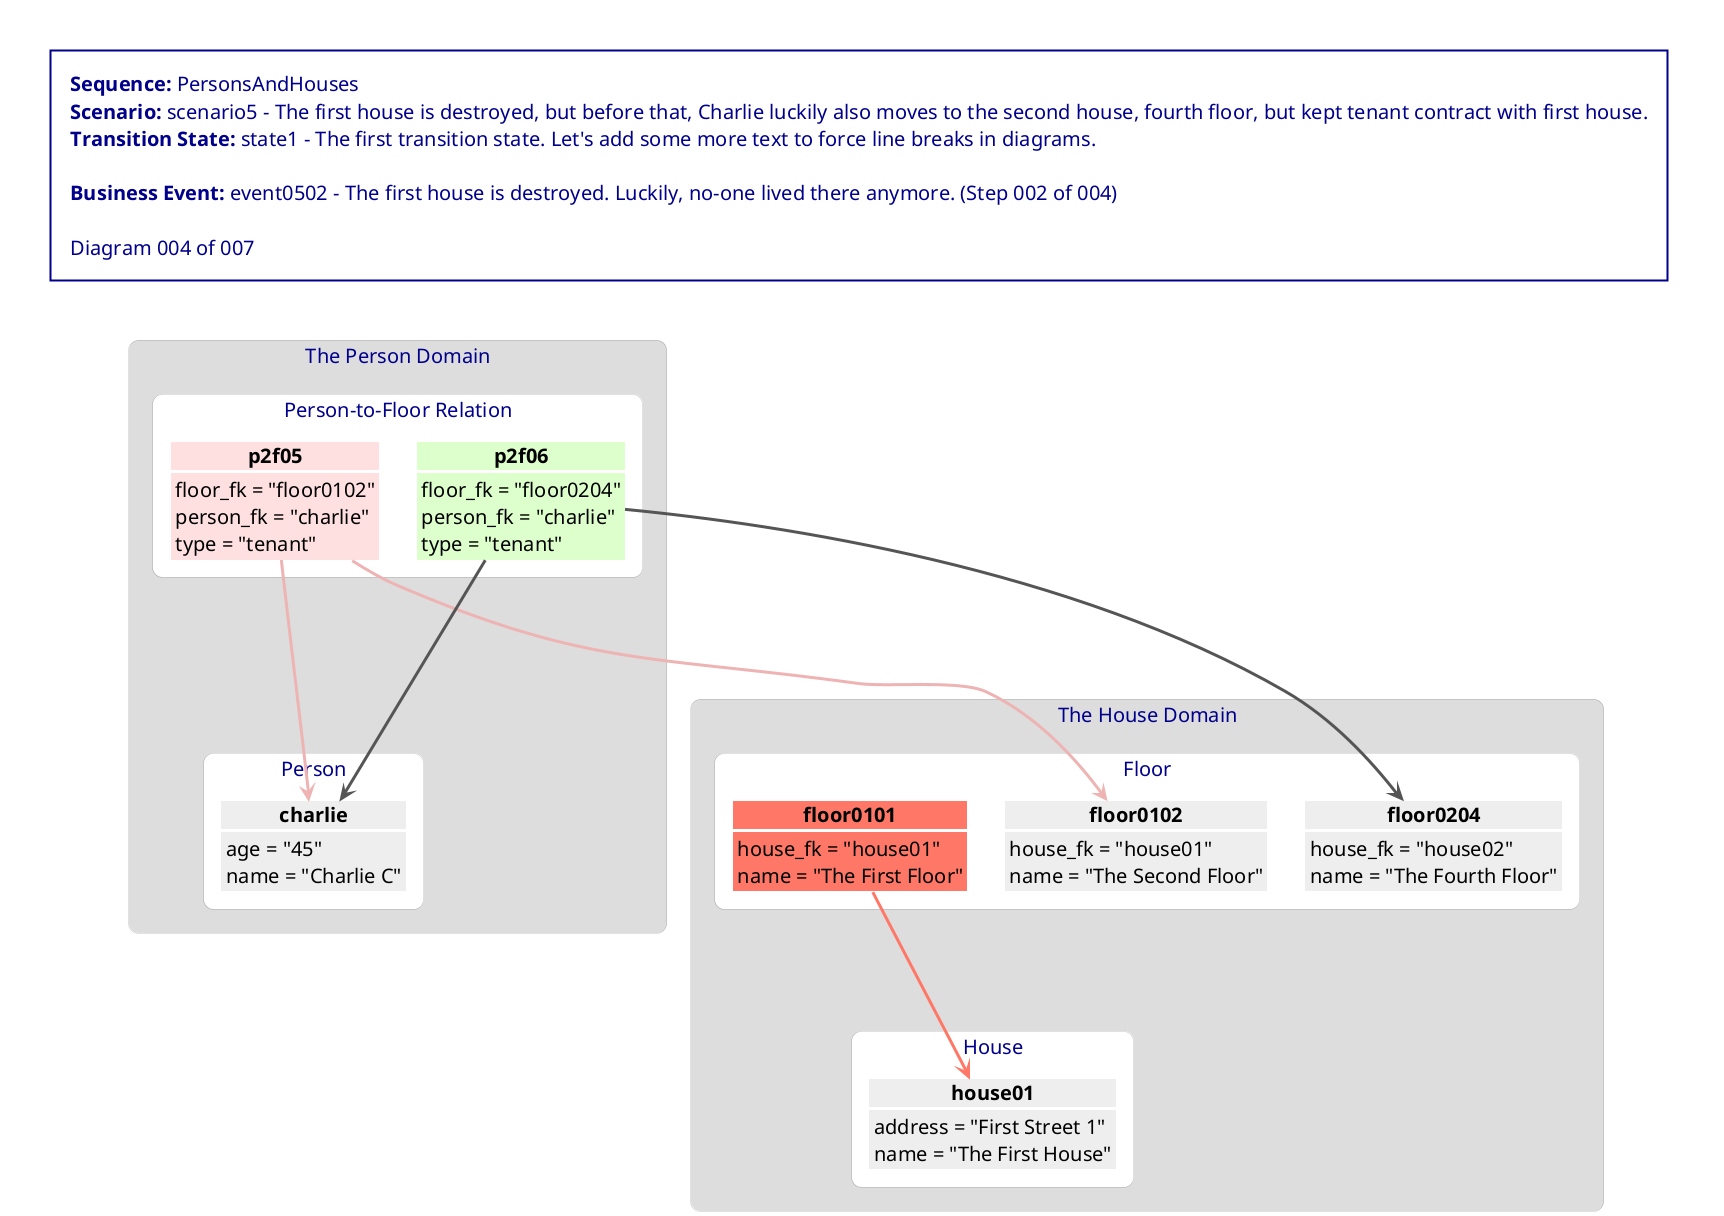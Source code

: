 @startuml PersonsAndHouses_scenario5_state1_004_event0502_002

<style>
    Shadowing false
    Rectangle {
        FontSize 18
        FontStyle bold
        HorizontalAlignment left
        LineThickness 0
        RoundCorner 20
    }
    Object {
        FontSize 20
        FontStyle normal
        HorizontalAlignment left
        LineColor white
        LineThickness 3
        RoundCorner 20
    }
    Arrow {
        LineThickness 3
    }
    Title {
        BackgroundColor white
        FontColor darkblue
        FontSize 20
        FontStyle normal
        HorizontalAlignment left
        LineColor darkblue
        LineThickness 2
        Margin 50
        Padding 20
    }
</style>

title \
<b>Sequence:</b> PersonsAndHouses\n\
<b>Scenario:</b> scenario5 - The first house is destroyed, but before that, Charlie luckily also moves to the second house, fourth floor, but kept tenant contract with first house.\n\
<b>Transition State:</b> state1 - The first transition state. Let's add some more text to force line breaks in diagrams.\n\n\
<b>Business Event:</b> event0502 - The first house is destroyed. Luckily, no-one lived there anymore. (Step 002 of 004)\n\n\
Diagram 004 of 007

rectangle "The House Domain" as housedomain #DDDDDD {
    rectangle "Floor" as housedomain_floorclass #white {
        object "<color:black><b>floor0101</b></color>" as housedomain_floorclass_floor0101 #FF7766 {
            <color:black>house_fk = "house01"</color>
            <color:black>name = "The First Floor"</color>
        }
        object "<color:black><b>floor0102</b></color>" as housedomain_floorclass_floor0102 #EEEEEE {
            <color:black>house_fk = "house01"</color>
            <color:black>name = "The Second Floor"</color>
        }
        object "<color:black><b>floor0204</b></color>" as housedomain_floorclass_floor0204 #EEEEEE {
            <color:black>house_fk = "house02"</color>
            <color:black>name = "The Fourth Floor"</color>
        }
    }
    rectangle "House" as housedomain_houseclass #white {
        object "<color:black><b>house01</b></color>" as housedomain_houseclass_house01 #EEEEEE {
            <color:black>address = "First Street 1"</color>
            <color:black>name = "The First House"</color>
        }
    }
}
rectangle "The Person Domain" as persondomain #DDDDDD {
    rectangle "Person-to-Floor Relation" as persondomain_p2fclass #white {
        object "<color:black><b>p2f05</b></color>" as persondomain_p2fclass_p2f05 #FFE0E0 {
            <color:black>floor_fk = "floor0102"</color>
            <color:black>person_fk = "charlie"</color>
            <color:black>type = "tenant"</color>
        }
        object "<color:black><b>p2f06</b></color>" as persondomain_p2fclass_p2f06 #DDFFCC {
            <color:black>floor_fk = "floor0204"</color>
            <color:black>person_fk = "charlie"</color>
            <color:black>type = "tenant"</color>
        }
    }
    rectangle "Person" as persondomain_personclass #white {
        object "<color:black><b>charlie</b></color>" as persondomain_personclass_charlie #EEEEEE {
            <color:black>age = "45"</color>
            <color:black>name = "Charlie C"</color>
        }
    }
}

housedomain_floorclass_floor0101 ----> housedomain_houseclass_house01 #FF7766
housedomain_floorclass_floor0102 --[hidden]--> housedomain_houseclass_house01
persondomain_p2fclass_p2f05 ----> housedomain_floorclass_floor0102 #EEB3B3
persondomain_p2fclass_p2f05 ----> persondomain_personclass_charlie #EEB3B3
persondomain_p2fclass_p2f06 ----> housedomain_floorclass_floor0204 #555555
persondomain_p2fclass_p2f06 ----> persondomain_personclass_charlie #555555

@enduml
